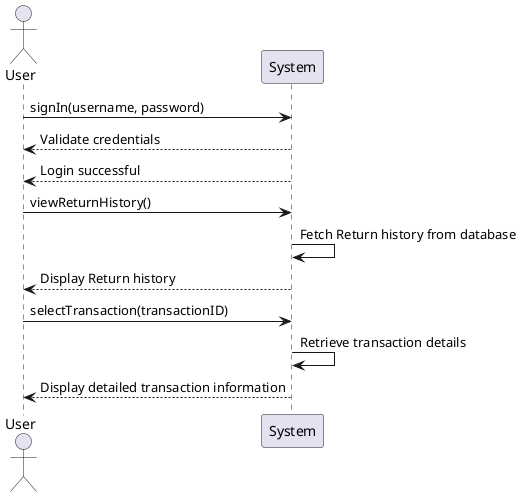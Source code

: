 @startuml

actor User
participant "System" as LibrarySystem

User -> LibrarySystem: signIn(username, password)
LibrarySystem --> User: Validate credentials
LibrarySystem --> User: Login successful

User -> LibrarySystem: viewReturnHistory()
LibrarySystem -> LibrarySystem: Fetch Return history from database
LibrarySystem --> User: Display Return history

User -> LibrarySystem: selectTransaction(transactionID)
LibrarySystem -> LibrarySystem: Retrieve transaction details
LibrarySystem --> User: Display detailed transaction information

@enduml
